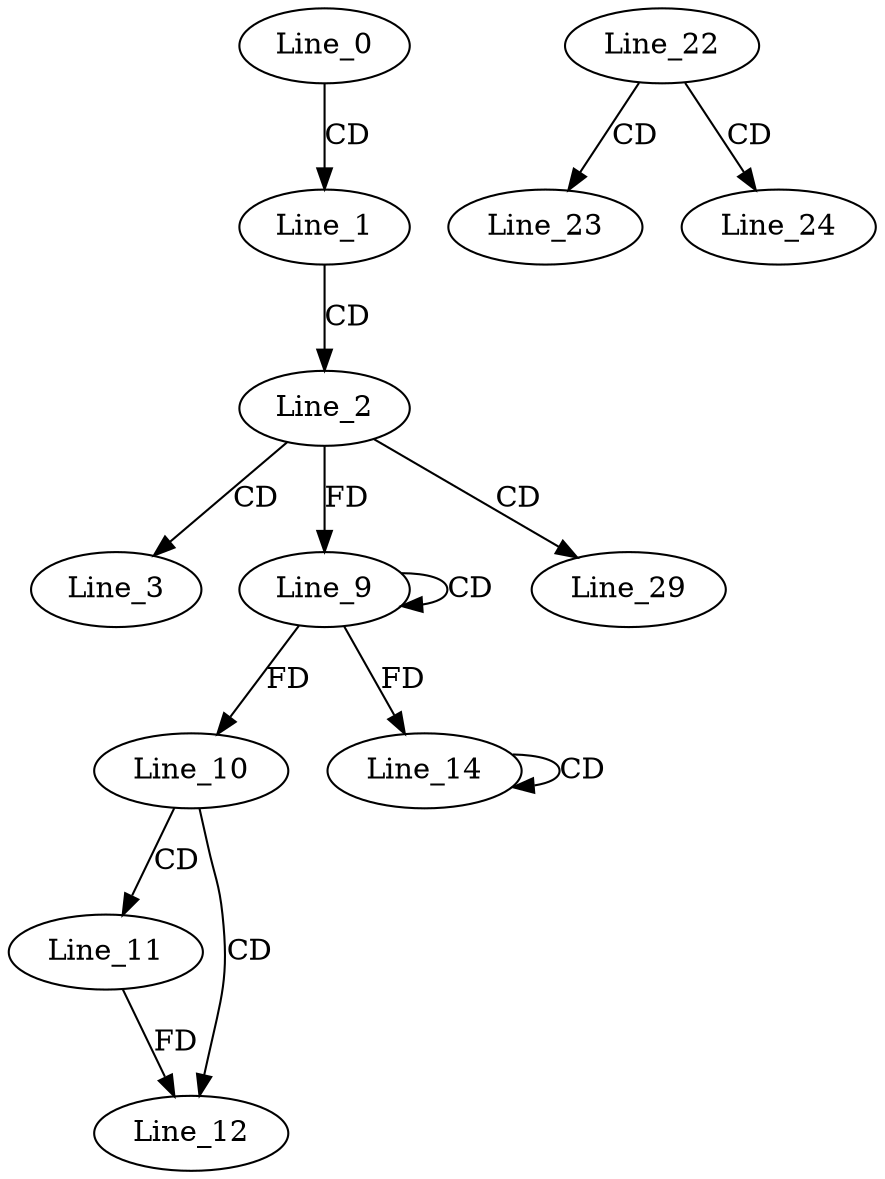 digraph G {
  Line_0;
  Line_1;
  Line_2;
  Line_3;
  Line_9;
  Line_9;
  Line_10;
  Line_11;
  Line_12;
  Line_14;
  Line_14;
  Line_22;
  Line_23;
  Line_24;
  Line_29;
  Line_0 -> Line_1 [ label="CD" ];
  Line_1 -> Line_2 [ label="CD" ];
  Line_2 -> Line_3 [ label="CD" ];
  Line_9 -> Line_9 [ label="CD" ];
  Line_2 -> Line_9 [ label="FD" ];
  Line_9 -> Line_10 [ label="FD" ];
  Line_10 -> Line_11 [ label="CD" ];
  Line_10 -> Line_12 [ label="CD" ];
  Line_11 -> Line_12 [ label="FD" ];
  Line_14 -> Line_14 [ label="CD" ];
  Line_9 -> Line_14 [ label="FD" ];
  Line_22 -> Line_23 [ label="CD" ];
  Line_22 -> Line_24 [ label="CD" ];
  Line_2 -> Line_29 [ label="CD" ];
}
